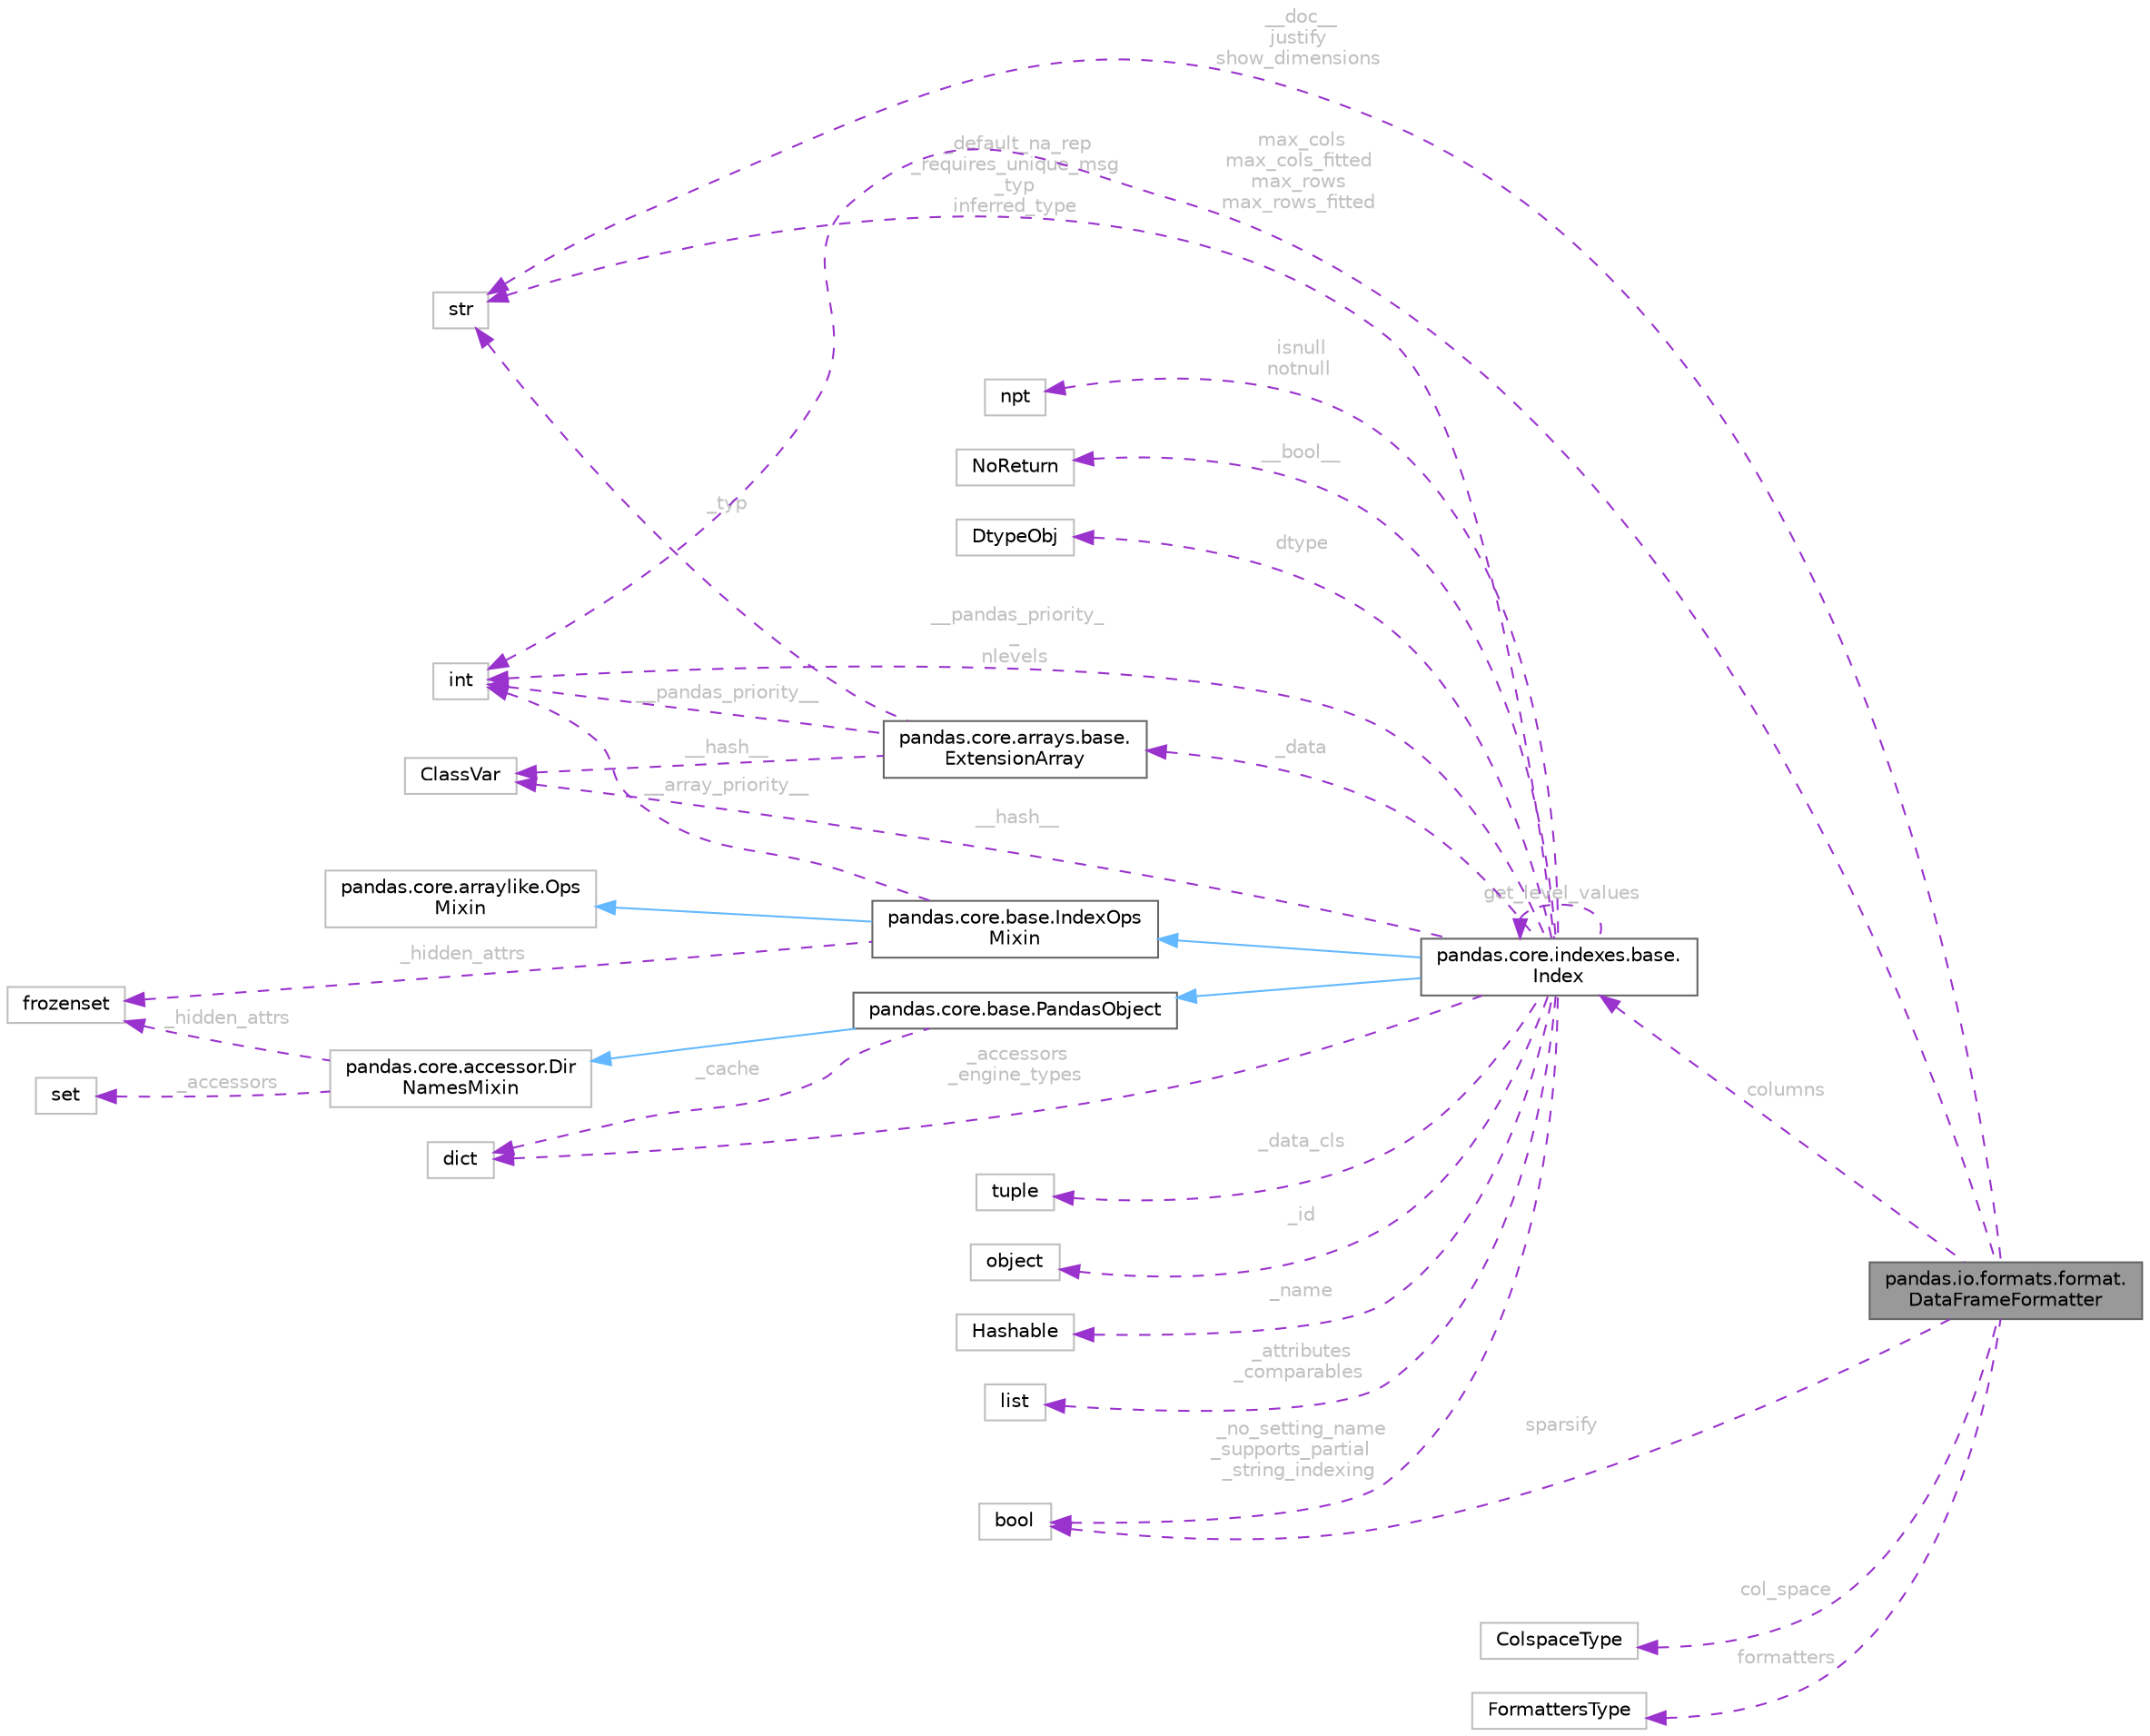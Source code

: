 digraph "pandas.io.formats.format.DataFrameFormatter"
{
 // LATEX_PDF_SIZE
  bgcolor="transparent";
  edge [fontname=Helvetica,fontsize=10,labelfontname=Helvetica,labelfontsize=10];
  node [fontname=Helvetica,fontsize=10,shape=box,height=0.2,width=0.4];
  rankdir="LR";
  Node1 [id="Node000001",label="pandas.io.formats.format.\lDataFrameFormatter",height=0.2,width=0.4,color="gray40", fillcolor="grey60", style="filled", fontcolor="black",tooltip=" "];
  Node2 -> Node1 [id="edge1_Node000001_Node000002",dir="back",color="darkorchid3",style="dashed",tooltip=" ",label=" __doc__\njustify\nshow_dimensions",fontcolor="grey" ];
  Node2 [id="Node000002",label="str",height=0.2,width=0.4,color="grey75", fillcolor="white", style="filled",tooltip=" "];
  Node3 -> Node1 [id="edge2_Node000001_Node000003",dir="back",color="darkorchid3",style="dashed",tooltip=" ",label=" columns",fontcolor="grey" ];
  Node3 [id="Node000003",label="pandas.core.indexes.base.\lIndex",height=0.2,width=0.4,color="gray40", fillcolor="white", style="filled",URL="$d9/d4b/classpandas_1_1core_1_1indexes_1_1base_1_1Index.html",tooltip=" "];
  Node4 -> Node3 [id="edge3_Node000003_Node000004",dir="back",color="steelblue1",style="solid",tooltip=" "];
  Node4 [id="Node000004",label="pandas.core.base.IndexOps\lMixin",height=0.2,width=0.4,color="gray40", fillcolor="white", style="filled",URL="$db/d4c/classpandas_1_1core_1_1base_1_1IndexOpsMixin.html",tooltip=" "];
  Node5 -> Node4 [id="edge4_Node000004_Node000005",dir="back",color="steelblue1",style="solid",tooltip=" "];
  Node5 [id="Node000005",label="pandas.core.arraylike.Ops\lMixin",height=0.2,width=0.4,color="grey75", fillcolor="white", style="filled",URL="$da/d26/classpandas_1_1core_1_1arraylike_1_1OpsMixin.html",tooltip=" "];
  Node6 -> Node4 [id="edge5_Node000004_Node000006",dir="back",color="darkorchid3",style="dashed",tooltip=" ",label=" __array_priority__",fontcolor="grey" ];
  Node6 [id="Node000006",label="int",height=0.2,width=0.4,color="grey75", fillcolor="white", style="filled",tooltip=" "];
  Node7 -> Node4 [id="edge6_Node000004_Node000007",dir="back",color="darkorchid3",style="dashed",tooltip=" ",label=" _hidden_attrs",fontcolor="grey" ];
  Node7 [id="Node000007",label="frozenset",height=0.2,width=0.4,color="grey75", fillcolor="white", style="filled",tooltip=" "];
  Node8 -> Node3 [id="edge7_Node000003_Node000008",dir="back",color="steelblue1",style="solid",tooltip=" "];
  Node8 [id="Node000008",label="pandas.core.base.PandasObject",height=0.2,width=0.4,color="gray40", fillcolor="white", style="filled",URL="$d9/d19/classpandas_1_1core_1_1base_1_1PandasObject.html",tooltip=" "];
  Node9 -> Node8 [id="edge8_Node000008_Node000009",dir="back",color="steelblue1",style="solid",tooltip=" "];
  Node9 [id="Node000009",label="pandas.core.accessor.Dir\lNamesMixin",height=0.2,width=0.4,color="grey75", fillcolor="white", style="filled",URL="$df/dd9/classpandas_1_1core_1_1accessor_1_1DirNamesMixin.html",tooltip=" "];
  Node10 -> Node9 [id="edge9_Node000009_Node000010",dir="back",color="darkorchid3",style="dashed",tooltip=" ",label=" _accessors",fontcolor="grey" ];
  Node10 [id="Node000010",label="set",height=0.2,width=0.4,color="grey75", fillcolor="white", style="filled",tooltip=" "];
  Node7 -> Node9 [id="edge10_Node000009_Node000007",dir="back",color="darkorchid3",style="dashed",tooltip=" ",label=" _hidden_attrs",fontcolor="grey" ];
  Node11 -> Node8 [id="edge11_Node000008_Node000011",dir="back",color="darkorchid3",style="dashed",tooltip=" ",label=" _cache",fontcolor="grey" ];
  Node11 [id="Node000011",label="dict",height=0.2,width=0.4,color="grey75", fillcolor="white", style="filled",tooltip=" "];
  Node6 -> Node3 [id="edge12_Node000003_Node000006",dir="back",color="darkorchid3",style="dashed",tooltip=" ",label=" __pandas_priority_\l_\nnlevels",fontcolor="grey" ];
  Node2 -> Node3 [id="edge13_Node000003_Node000002",dir="back",color="darkorchid3",style="dashed",tooltip=" ",label=" _default_na_rep\n_requires_unique_msg\n_typ\ninferred_type",fontcolor="grey" ];
  Node12 -> Node3 [id="edge14_Node000003_Node000012",dir="back",color="darkorchid3",style="dashed",tooltip=" ",label=" _data",fontcolor="grey" ];
  Node12 [id="Node000012",label="pandas.core.arrays.base.\lExtensionArray",height=0.2,width=0.4,color="gray40", fillcolor="white", style="filled",URL="$d4/dd3/classpandas_1_1core_1_1arrays_1_1base_1_1ExtensionArray.html",tooltip=" "];
  Node2 -> Node12 [id="edge15_Node000012_Node000002",dir="back",color="darkorchid3",style="dashed",tooltip=" ",label=" _typ",fontcolor="grey" ];
  Node6 -> Node12 [id="edge16_Node000012_Node000006",dir="back",color="darkorchid3",style="dashed",tooltip=" ",label=" __pandas_priority__",fontcolor="grey" ];
  Node13 -> Node12 [id="edge17_Node000012_Node000013",dir="back",color="darkorchid3",style="dashed",tooltip=" ",label=" __hash__",fontcolor="grey" ];
  Node13 [id="Node000013",label="ClassVar",height=0.2,width=0.4,color="grey75", fillcolor="white", style="filled",tooltip=" "];
  Node14 -> Node3 [id="edge18_Node000003_Node000014",dir="back",color="darkorchid3",style="dashed",tooltip=" ",label=" _data_cls",fontcolor="grey" ];
  Node14 [id="Node000014",label="tuple",height=0.2,width=0.4,color="grey75", fillcolor="white", style="filled",tooltip=" "];
  Node15 -> Node3 [id="edge19_Node000003_Node000015",dir="back",color="darkorchid3",style="dashed",tooltip=" ",label=" _id",fontcolor="grey" ];
  Node15 [id="Node000015",label="object",height=0.2,width=0.4,color="grey75", fillcolor="white", style="filled",tooltip=" "];
  Node16 -> Node3 [id="edge20_Node000003_Node000016",dir="back",color="darkorchid3",style="dashed",tooltip=" ",label=" _name",fontcolor="grey" ];
  Node16 [id="Node000016",label="Hashable",height=0.2,width=0.4,color="grey75", fillcolor="white", style="filled",tooltip=" "];
  Node17 -> Node3 [id="edge21_Node000003_Node000017",dir="back",color="darkorchid3",style="dashed",tooltip=" ",label=" _no_setting_name\n_supports_partial\l_string_indexing",fontcolor="grey" ];
  Node17 [id="Node000017",label="bool",height=0.2,width=0.4,color="grey75", fillcolor="white", style="filled",tooltip=" "];
  Node18 -> Node3 [id="edge22_Node000003_Node000018",dir="back",color="darkorchid3",style="dashed",tooltip=" ",label=" _attributes\n_comparables",fontcolor="grey" ];
  Node18 [id="Node000018",label="list",height=0.2,width=0.4,color="grey75", fillcolor="white", style="filled",tooltip=" "];
  Node11 -> Node3 [id="edge23_Node000003_Node000011",dir="back",color="darkorchid3",style="dashed",tooltip=" ",label=" _accessors\n_engine_types",fontcolor="grey" ];
  Node3 -> Node3 [id="edge24_Node000003_Node000003",dir="back",color="darkorchid3",style="dashed",tooltip=" ",label=" get_level_values",fontcolor="grey" ];
  Node19 -> Node3 [id="edge25_Node000003_Node000019",dir="back",color="darkorchid3",style="dashed",tooltip=" ",label=" isnull\nnotnull",fontcolor="grey" ];
  Node19 [id="Node000019",label="npt",height=0.2,width=0.4,color="grey75", fillcolor="white", style="filled",tooltip=" "];
  Node20 -> Node3 [id="edge26_Node000003_Node000020",dir="back",color="darkorchid3",style="dashed",tooltip=" ",label=" __bool__",fontcolor="grey" ];
  Node20 [id="Node000020",label="NoReturn",height=0.2,width=0.4,color="grey75", fillcolor="white", style="filled",tooltip=" "];
  Node13 -> Node3 [id="edge27_Node000003_Node000013",dir="back",color="darkorchid3",style="dashed",tooltip=" ",label=" __hash__",fontcolor="grey" ];
  Node21 -> Node3 [id="edge28_Node000003_Node000021",dir="back",color="darkorchid3",style="dashed",tooltip=" ",label=" dtype",fontcolor="grey" ];
  Node21 [id="Node000021",label="DtypeObj",height=0.2,width=0.4,color="grey75", fillcolor="white", style="filled",tooltip=" "];
  Node22 -> Node1 [id="edge29_Node000001_Node000022",dir="back",color="darkorchid3",style="dashed",tooltip=" ",label=" col_space",fontcolor="grey" ];
  Node22 [id="Node000022",label="ColspaceType",height=0.2,width=0.4,color="grey75", fillcolor="white", style="filled",tooltip=" "];
  Node23 -> Node1 [id="edge30_Node000001_Node000023",dir="back",color="darkorchid3",style="dashed",tooltip=" ",label=" formatters",fontcolor="grey" ];
  Node23 [id="Node000023",label="FormattersType",height=0.2,width=0.4,color="grey75", fillcolor="white", style="filled",tooltip=" "];
  Node17 -> Node1 [id="edge31_Node000001_Node000017",dir="back",color="darkorchid3",style="dashed",tooltip=" ",label=" sparsify",fontcolor="grey" ];
  Node6 -> Node1 [id="edge32_Node000001_Node000006",dir="back",color="darkorchid3",style="dashed",tooltip=" ",label=" max_cols\nmax_cols_fitted\nmax_rows\nmax_rows_fitted",fontcolor="grey" ];
}
